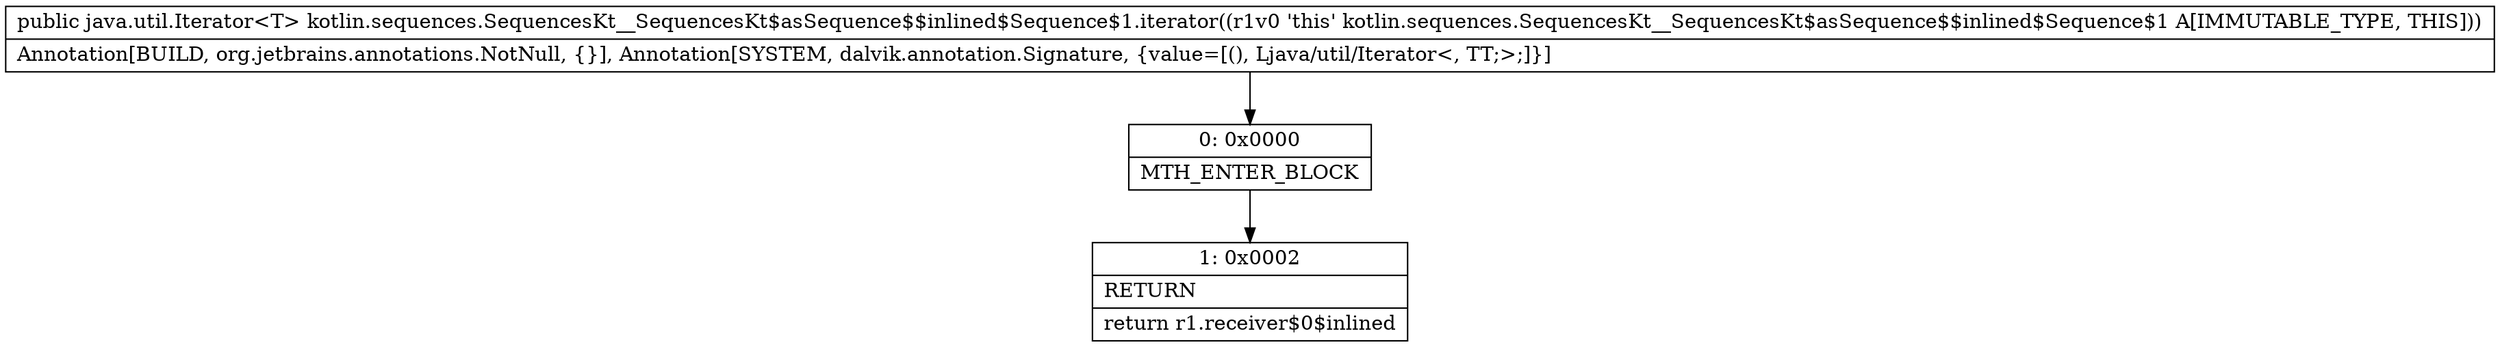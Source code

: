 digraph "CFG forkotlin.sequences.SequencesKt__SequencesKt$asSequence$$inlined$Sequence$1.iterator()Ljava\/util\/Iterator;" {
Node_0 [shape=record,label="{0\:\ 0x0000|MTH_ENTER_BLOCK\l}"];
Node_1 [shape=record,label="{1\:\ 0x0002|RETURN\l|return r1.receiver$0$inlined\l}"];
MethodNode[shape=record,label="{public java.util.Iterator\<T\> kotlin.sequences.SequencesKt__SequencesKt$asSequence$$inlined$Sequence$1.iterator((r1v0 'this' kotlin.sequences.SequencesKt__SequencesKt$asSequence$$inlined$Sequence$1 A[IMMUTABLE_TYPE, THIS]))  | Annotation[BUILD, org.jetbrains.annotations.NotNull, \{\}], Annotation[SYSTEM, dalvik.annotation.Signature, \{value=[(), Ljava\/util\/Iterator\<, TT;\>;]\}]\l}"];
MethodNode -> Node_0;
Node_0 -> Node_1;
}

